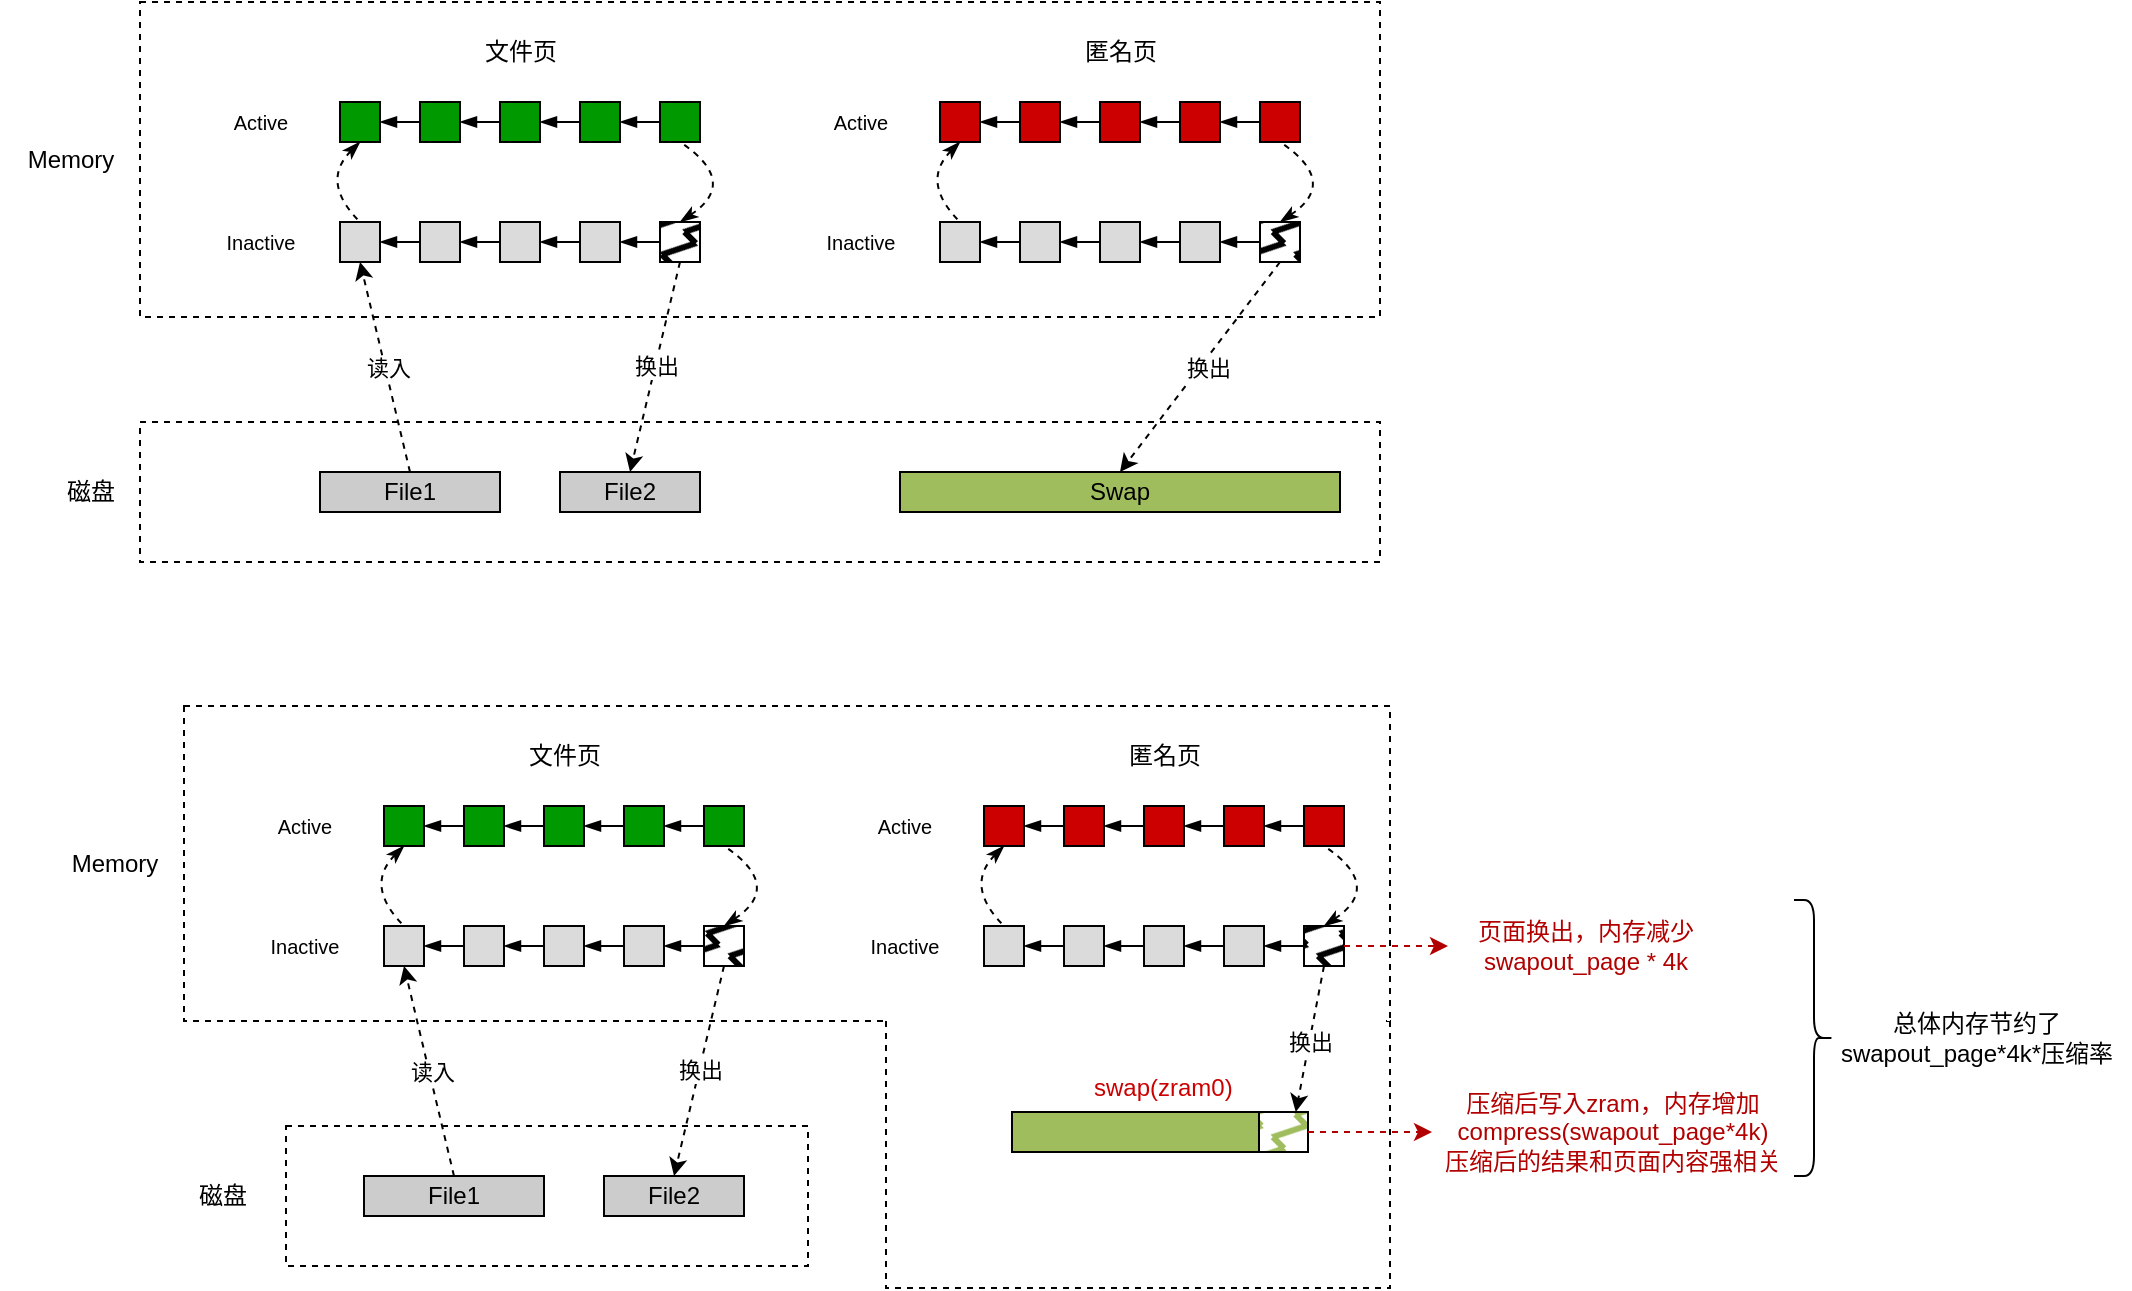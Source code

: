 <mxfile version="21.5.2" type="github">
  <diagram name="第 1 页" id="knf4weSGLRtSJvmpXS4m">
    <mxGraphModel dx="1461" dy="838" grid="0" gridSize="10" guides="1" tooltips="1" connect="1" arrows="1" fold="1" page="0" pageScale="1" pageWidth="827" pageHeight="1169" background="none" math="0" shadow="0">
      <root>
        <mxCell id="0" />
        <mxCell id="1" parent="0" />
        <mxCell id="BbgsiEQd0rfRnViW2cmx-143" value="" style="shape=trapezoid;perimeter=trapezoidPerimeter;whiteSpace=wrap;html=1;fixedSize=1;rotation=-180;size=-150;dashed=1;" vertex="1" parent="1">
          <mxGeometry x="483" y="789.5" width="252" height="133.5" as="geometry" />
        </mxCell>
        <mxCell id="BbgsiEQd0rfRnViW2cmx-60" value="" style="rounded=0;whiteSpace=wrap;html=1;dashed=1;" vertex="1" parent="1">
          <mxGeometry x="110" y="280" width="620" height="157.5" as="geometry" />
        </mxCell>
        <mxCell id="BbgsiEQd0rfRnViW2cmx-1" value="" style="rounded=0;whiteSpace=wrap;html=1;fillColor=#009900;" vertex="1" parent="1">
          <mxGeometry x="250" y="330" width="20" height="20" as="geometry" />
        </mxCell>
        <mxCell id="BbgsiEQd0rfRnViW2cmx-2" value="" style="rounded=0;whiteSpace=wrap;html=1;fillColor=#009900;" vertex="1" parent="1">
          <mxGeometry x="290" y="330" width="20" height="20" as="geometry" />
        </mxCell>
        <mxCell id="BbgsiEQd0rfRnViW2cmx-3" value="" style="rounded=0;whiteSpace=wrap;html=1;fillColor=#009900;" vertex="1" parent="1">
          <mxGeometry x="330" y="330" width="20" height="20" as="geometry" />
        </mxCell>
        <mxCell id="BbgsiEQd0rfRnViW2cmx-5" value="" style="rounded=0;whiteSpace=wrap;html=1;fillColor=#009900;" vertex="1" parent="1">
          <mxGeometry x="210" y="330" width="20" height="20" as="geometry" />
        </mxCell>
        <mxCell id="BbgsiEQd0rfRnViW2cmx-6" value="" style="rounded=0;whiteSpace=wrap;html=1;fillColor=#009900;" vertex="1" parent="1">
          <mxGeometry x="370" y="330" width="20" height="20" as="geometry" />
        </mxCell>
        <mxCell id="BbgsiEQd0rfRnViW2cmx-7" value="" style="endArrow=blockThin;html=1;rounded=0;exitX=0;exitY=0.5;exitDx=0;exitDy=0;entryX=1;entryY=0.5;entryDx=0;entryDy=0;endFill=1;" edge="1" parent="1" source="BbgsiEQd0rfRnViW2cmx-1" target="BbgsiEQd0rfRnViW2cmx-5">
          <mxGeometry width="50" height="50" relative="1" as="geometry">
            <mxPoint x="390" y="400" as="sourcePoint" />
            <mxPoint x="440" y="350" as="targetPoint" />
          </mxGeometry>
        </mxCell>
        <mxCell id="BbgsiEQd0rfRnViW2cmx-8" value="" style="endArrow=blockThin;html=1;rounded=0;exitX=0;exitY=0.5;exitDx=0;exitDy=0;endFill=1;entryX=1;entryY=0.5;entryDx=0;entryDy=0;" edge="1" parent="1" source="BbgsiEQd0rfRnViW2cmx-2" target="BbgsiEQd0rfRnViW2cmx-1">
          <mxGeometry width="50" height="50" relative="1" as="geometry">
            <mxPoint x="260" y="350" as="sourcePoint" />
            <mxPoint x="240" y="350" as="targetPoint" />
          </mxGeometry>
        </mxCell>
        <mxCell id="BbgsiEQd0rfRnViW2cmx-9" value="" style="endArrow=blockThin;html=1;rounded=0;exitX=0;exitY=0.5;exitDx=0;exitDy=0;entryX=1;entryY=0.5;entryDx=0;entryDy=0;endFill=1;" edge="1" parent="1" source="BbgsiEQd0rfRnViW2cmx-3" target="BbgsiEQd0rfRnViW2cmx-2">
          <mxGeometry width="50" height="50" relative="1" as="geometry">
            <mxPoint x="270" y="360" as="sourcePoint" />
            <mxPoint x="250" y="360" as="targetPoint" />
          </mxGeometry>
        </mxCell>
        <mxCell id="BbgsiEQd0rfRnViW2cmx-10" value="" style="endArrow=blockThin;html=1;rounded=0;entryX=1;entryY=0.5;entryDx=0;entryDy=0;endFill=1;" edge="1" parent="1" source="BbgsiEQd0rfRnViW2cmx-6" target="BbgsiEQd0rfRnViW2cmx-3">
          <mxGeometry width="50" height="50" relative="1" as="geometry">
            <mxPoint x="280" y="370" as="sourcePoint" />
            <mxPoint x="260" y="370" as="targetPoint" />
          </mxGeometry>
        </mxCell>
        <mxCell id="BbgsiEQd0rfRnViW2cmx-23" value="" style="rounded=0;whiteSpace=wrap;html=1;fillColor=#DBDBDB;" vertex="1" parent="1">
          <mxGeometry x="250" y="390" width="20" height="20" as="geometry" />
        </mxCell>
        <mxCell id="BbgsiEQd0rfRnViW2cmx-24" value="" style="rounded=0;whiteSpace=wrap;html=1;fillColor=#DBDBDB;" vertex="1" parent="1">
          <mxGeometry x="290" y="390" width="20" height="20" as="geometry" />
        </mxCell>
        <mxCell id="BbgsiEQd0rfRnViW2cmx-25" value="" style="rounded=0;whiteSpace=wrap;html=1;fillColor=#DBDBDB;" vertex="1" parent="1">
          <mxGeometry x="330" y="390" width="20" height="20" as="geometry" />
        </mxCell>
        <mxCell id="BbgsiEQd0rfRnViW2cmx-26" value="" style="rounded=0;whiteSpace=wrap;html=1;fillColor=#DBDBDB;" vertex="1" parent="1">
          <mxGeometry x="210" y="390" width="20" height="20" as="geometry" />
        </mxCell>
        <mxCell id="BbgsiEQd0rfRnViW2cmx-27" value="" style="rounded=0;whiteSpace=wrap;html=1;fillColor=#000000;fillStyle=zigzag-line;" vertex="1" parent="1">
          <mxGeometry x="370" y="390" width="20" height="20" as="geometry" />
        </mxCell>
        <mxCell id="BbgsiEQd0rfRnViW2cmx-28" value="" style="endArrow=blockThin;html=1;rounded=0;exitX=0;exitY=0.5;exitDx=0;exitDy=0;entryX=1;entryY=0.5;entryDx=0;entryDy=0;endFill=1;" edge="1" parent="1" source="BbgsiEQd0rfRnViW2cmx-23" target="BbgsiEQd0rfRnViW2cmx-26">
          <mxGeometry width="50" height="50" relative="1" as="geometry">
            <mxPoint x="390" y="460" as="sourcePoint" />
            <mxPoint x="440" y="410" as="targetPoint" />
          </mxGeometry>
        </mxCell>
        <mxCell id="BbgsiEQd0rfRnViW2cmx-29" value="" style="endArrow=blockThin;html=1;rounded=0;exitX=0;exitY=0.5;exitDx=0;exitDy=0;endFill=1;entryX=1;entryY=0.5;entryDx=0;entryDy=0;" edge="1" parent="1" source="BbgsiEQd0rfRnViW2cmx-24" target="BbgsiEQd0rfRnViW2cmx-23">
          <mxGeometry width="50" height="50" relative="1" as="geometry">
            <mxPoint x="260" y="410" as="sourcePoint" />
            <mxPoint x="240" y="410" as="targetPoint" />
          </mxGeometry>
        </mxCell>
        <mxCell id="BbgsiEQd0rfRnViW2cmx-30" value="" style="endArrow=blockThin;html=1;rounded=0;exitX=0;exitY=0.5;exitDx=0;exitDy=0;entryX=1;entryY=0.5;entryDx=0;entryDy=0;endFill=1;" edge="1" parent="1" source="BbgsiEQd0rfRnViW2cmx-25" target="BbgsiEQd0rfRnViW2cmx-24">
          <mxGeometry width="50" height="50" relative="1" as="geometry">
            <mxPoint x="270" y="420" as="sourcePoint" />
            <mxPoint x="250" y="420" as="targetPoint" />
          </mxGeometry>
        </mxCell>
        <mxCell id="BbgsiEQd0rfRnViW2cmx-31" value="" style="endArrow=blockThin;html=1;rounded=0;exitX=0;exitY=0.5;exitDx=0;exitDy=0;entryX=1;entryY=0.5;entryDx=0;entryDy=0;endFill=1;" edge="1" parent="1" source="BbgsiEQd0rfRnViW2cmx-27" target="BbgsiEQd0rfRnViW2cmx-25">
          <mxGeometry width="50" height="50" relative="1" as="geometry">
            <mxPoint x="280" y="430" as="sourcePoint" />
            <mxPoint x="260" y="430" as="targetPoint" />
          </mxGeometry>
        </mxCell>
        <mxCell id="BbgsiEQd0rfRnViW2cmx-32" value="" style="endArrow=none;html=1;entryX=0.5;entryY=0;entryDx=0;entryDy=0;exitX=0.5;exitY=1;exitDx=0;exitDy=0;curved=1;dashed=1;endFill=0;startArrow=classicThin;startFill=1;" edge="1" parent="1" source="BbgsiEQd0rfRnViW2cmx-5" target="BbgsiEQd0rfRnViW2cmx-26">
          <mxGeometry width="50" height="50" relative="1" as="geometry">
            <mxPoint x="350" y="410" as="sourcePoint" />
            <mxPoint x="400" y="360" as="targetPoint" />
            <Array as="points">
              <mxPoint x="200" y="370" />
            </Array>
          </mxGeometry>
        </mxCell>
        <mxCell id="BbgsiEQd0rfRnViW2cmx-33" value="" style="endArrow=none;html=1;entryX=0.5;entryY=1;entryDx=0;entryDy=0;exitX=0.5;exitY=0;exitDx=0;exitDy=0;curved=1;startArrow=classicThin;startFill=1;endFill=0;dashed=1;" edge="1" parent="1" source="BbgsiEQd0rfRnViW2cmx-27" target="BbgsiEQd0rfRnViW2cmx-6">
          <mxGeometry width="50" height="50" relative="1" as="geometry">
            <mxPoint x="350" y="410" as="sourcePoint" />
            <mxPoint x="400" y="360" as="targetPoint" />
            <Array as="points">
              <mxPoint x="410" y="370" />
            </Array>
          </mxGeometry>
        </mxCell>
        <mxCell id="BbgsiEQd0rfRnViW2cmx-34" value="Active" style="text;html=1;align=center;verticalAlign=middle;resizable=0;points=[];autosize=1;strokeColor=none;fillColor=none;fontSize=10;" vertex="1" parent="1">
          <mxGeometry x="140" y="325" width="60" height="30" as="geometry" />
        </mxCell>
        <mxCell id="BbgsiEQd0rfRnViW2cmx-35" value="Inactive" style="text;html=1;align=center;verticalAlign=middle;resizable=0;points=[];autosize=1;strokeColor=none;fillColor=none;fontSize=10;" vertex="1" parent="1">
          <mxGeometry x="140" y="385" width="60" height="30" as="geometry" />
        </mxCell>
        <mxCell id="BbgsiEQd0rfRnViW2cmx-36" value="" style="rounded=0;whiteSpace=wrap;html=1;fillColor=#CC0000;" vertex="1" parent="1">
          <mxGeometry x="550" y="330" width="20" height="20" as="geometry" />
        </mxCell>
        <mxCell id="BbgsiEQd0rfRnViW2cmx-37" value="" style="rounded=0;whiteSpace=wrap;html=1;fillColor=#CC0000;" vertex="1" parent="1">
          <mxGeometry x="590" y="330" width="20" height="20" as="geometry" />
        </mxCell>
        <mxCell id="BbgsiEQd0rfRnViW2cmx-38" value="" style="rounded=0;whiteSpace=wrap;html=1;fillColor=#CC0000;" vertex="1" parent="1">
          <mxGeometry x="630" y="330" width="20" height="20" as="geometry" />
        </mxCell>
        <mxCell id="BbgsiEQd0rfRnViW2cmx-39" value="" style="rounded=0;whiteSpace=wrap;html=1;fillColor=#CC0000;" vertex="1" parent="1">
          <mxGeometry x="510" y="330" width="20" height="20" as="geometry" />
        </mxCell>
        <mxCell id="BbgsiEQd0rfRnViW2cmx-40" value="" style="rounded=0;whiteSpace=wrap;html=1;fillColor=#CC0000;" vertex="1" parent="1">
          <mxGeometry x="670" y="330" width="20" height="20" as="geometry" />
        </mxCell>
        <mxCell id="BbgsiEQd0rfRnViW2cmx-41" value="" style="endArrow=blockThin;html=1;rounded=0;exitX=0;exitY=0.5;exitDx=0;exitDy=0;entryX=1;entryY=0.5;entryDx=0;entryDy=0;endFill=1;" edge="1" parent="1" source="BbgsiEQd0rfRnViW2cmx-36" target="BbgsiEQd0rfRnViW2cmx-39">
          <mxGeometry width="50" height="50" relative="1" as="geometry">
            <mxPoint x="690" y="400" as="sourcePoint" />
            <mxPoint x="740" y="350" as="targetPoint" />
          </mxGeometry>
        </mxCell>
        <mxCell id="BbgsiEQd0rfRnViW2cmx-42" value="" style="endArrow=blockThin;html=1;rounded=0;exitX=0;exitY=0.5;exitDx=0;exitDy=0;endFill=1;entryX=1;entryY=0.5;entryDx=0;entryDy=0;" edge="1" parent="1" source="BbgsiEQd0rfRnViW2cmx-37" target="BbgsiEQd0rfRnViW2cmx-36">
          <mxGeometry width="50" height="50" relative="1" as="geometry">
            <mxPoint x="560" y="350" as="sourcePoint" />
            <mxPoint x="540" y="350" as="targetPoint" />
          </mxGeometry>
        </mxCell>
        <mxCell id="BbgsiEQd0rfRnViW2cmx-43" value="" style="endArrow=blockThin;html=1;rounded=0;exitX=0;exitY=0.5;exitDx=0;exitDy=0;entryX=1;entryY=0.5;entryDx=0;entryDy=0;endFill=1;" edge="1" parent="1" source="BbgsiEQd0rfRnViW2cmx-38" target="BbgsiEQd0rfRnViW2cmx-37">
          <mxGeometry width="50" height="50" relative="1" as="geometry">
            <mxPoint x="570" y="360" as="sourcePoint" />
            <mxPoint x="550" y="360" as="targetPoint" />
          </mxGeometry>
        </mxCell>
        <mxCell id="BbgsiEQd0rfRnViW2cmx-44" value="" style="endArrow=blockThin;html=1;rounded=0;entryX=1;entryY=0.5;entryDx=0;entryDy=0;endFill=1;" edge="1" parent="1" source="BbgsiEQd0rfRnViW2cmx-40" target="BbgsiEQd0rfRnViW2cmx-38">
          <mxGeometry width="50" height="50" relative="1" as="geometry">
            <mxPoint x="580" y="370" as="sourcePoint" />
            <mxPoint x="560" y="370" as="targetPoint" />
          </mxGeometry>
        </mxCell>
        <mxCell id="BbgsiEQd0rfRnViW2cmx-45" value="" style="rounded=0;whiteSpace=wrap;html=1;fillColor=#DBDBDB;" vertex="1" parent="1">
          <mxGeometry x="550" y="390" width="20" height="20" as="geometry" />
        </mxCell>
        <mxCell id="BbgsiEQd0rfRnViW2cmx-46" value="" style="rounded=0;whiteSpace=wrap;html=1;fillColor=#DBDBDB;" vertex="1" parent="1">
          <mxGeometry x="590" y="390" width="20" height="20" as="geometry" />
        </mxCell>
        <mxCell id="BbgsiEQd0rfRnViW2cmx-47" value="" style="rounded=0;whiteSpace=wrap;html=1;fillColor=#DBDBDB;" vertex="1" parent="1">
          <mxGeometry x="630" y="390" width="20" height="20" as="geometry" />
        </mxCell>
        <mxCell id="BbgsiEQd0rfRnViW2cmx-48" value="" style="rounded=0;whiteSpace=wrap;html=1;fillColor=#DBDBDB;" vertex="1" parent="1">
          <mxGeometry x="510" y="390" width="20" height="20" as="geometry" />
        </mxCell>
        <mxCell id="BbgsiEQd0rfRnViW2cmx-49" value="" style="rounded=0;whiteSpace=wrap;html=1;fillColor=#000000;fillStyle=zigzag-line;" vertex="1" parent="1">
          <mxGeometry x="670" y="390" width="20" height="20" as="geometry" />
        </mxCell>
        <mxCell id="BbgsiEQd0rfRnViW2cmx-50" value="" style="endArrow=blockThin;html=1;rounded=0;exitX=0;exitY=0.5;exitDx=0;exitDy=0;entryX=1;entryY=0.5;entryDx=0;entryDy=0;endFill=1;" edge="1" parent="1" source="BbgsiEQd0rfRnViW2cmx-45" target="BbgsiEQd0rfRnViW2cmx-48">
          <mxGeometry width="50" height="50" relative="1" as="geometry">
            <mxPoint x="690" y="460" as="sourcePoint" />
            <mxPoint x="740" y="410" as="targetPoint" />
          </mxGeometry>
        </mxCell>
        <mxCell id="BbgsiEQd0rfRnViW2cmx-51" value="" style="endArrow=blockThin;html=1;rounded=0;exitX=0;exitY=0.5;exitDx=0;exitDy=0;endFill=1;entryX=1;entryY=0.5;entryDx=0;entryDy=0;" edge="1" parent="1" source="BbgsiEQd0rfRnViW2cmx-46" target="BbgsiEQd0rfRnViW2cmx-45">
          <mxGeometry width="50" height="50" relative="1" as="geometry">
            <mxPoint x="560" y="410" as="sourcePoint" />
            <mxPoint x="540" y="410" as="targetPoint" />
          </mxGeometry>
        </mxCell>
        <mxCell id="BbgsiEQd0rfRnViW2cmx-52" value="" style="endArrow=blockThin;html=1;rounded=0;exitX=0;exitY=0.5;exitDx=0;exitDy=0;entryX=1;entryY=0.5;entryDx=0;entryDy=0;endFill=1;" edge="1" parent="1" source="BbgsiEQd0rfRnViW2cmx-47" target="BbgsiEQd0rfRnViW2cmx-46">
          <mxGeometry width="50" height="50" relative="1" as="geometry">
            <mxPoint x="570" y="420" as="sourcePoint" />
            <mxPoint x="550" y="420" as="targetPoint" />
          </mxGeometry>
        </mxCell>
        <mxCell id="BbgsiEQd0rfRnViW2cmx-53" value="" style="endArrow=blockThin;html=1;rounded=0;exitX=0;exitY=0.5;exitDx=0;exitDy=0;entryX=1;entryY=0.5;entryDx=0;entryDy=0;endFill=1;" edge="1" parent="1" source="BbgsiEQd0rfRnViW2cmx-49" target="BbgsiEQd0rfRnViW2cmx-47">
          <mxGeometry width="50" height="50" relative="1" as="geometry">
            <mxPoint x="580" y="430" as="sourcePoint" />
            <mxPoint x="560" y="430" as="targetPoint" />
          </mxGeometry>
        </mxCell>
        <mxCell id="BbgsiEQd0rfRnViW2cmx-54" value="" style="endArrow=none;html=1;entryX=0.5;entryY=0;entryDx=0;entryDy=0;exitX=0.5;exitY=1;exitDx=0;exitDy=0;curved=1;dashed=1;endFill=0;startArrow=classicThin;startFill=1;" edge="1" parent="1" source="BbgsiEQd0rfRnViW2cmx-39" target="BbgsiEQd0rfRnViW2cmx-48">
          <mxGeometry width="50" height="50" relative="1" as="geometry">
            <mxPoint x="650" y="410" as="sourcePoint" />
            <mxPoint x="700" y="360" as="targetPoint" />
            <Array as="points">
              <mxPoint x="500" y="370" />
            </Array>
          </mxGeometry>
        </mxCell>
        <mxCell id="BbgsiEQd0rfRnViW2cmx-55" value="" style="endArrow=none;html=1;entryX=0.5;entryY=1;entryDx=0;entryDy=0;exitX=0.5;exitY=0;exitDx=0;exitDy=0;curved=1;startArrow=classicThin;startFill=1;endFill=0;dashed=1;" edge="1" parent="1" source="BbgsiEQd0rfRnViW2cmx-49" target="BbgsiEQd0rfRnViW2cmx-40">
          <mxGeometry width="50" height="50" relative="1" as="geometry">
            <mxPoint x="650" y="410" as="sourcePoint" />
            <mxPoint x="700" y="360" as="targetPoint" />
            <Array as="points">
              <mxPoint x="710" y="370" />
            </Array>
          </mxGeometry>
        </mxCell>
        <mxCell id="BbgsiEQd0rfRnViW2cmx-56" value="Active" style="text;html=1;align=center;verticalAlign=middle;resizable=0;points=[];autosize=1;strokeColor=none;fillColor=none;fontSize=10;" vertex="1" parent="1">
          <mxGeometry x="440" y="325" width="60" height="30" as="geometry" />
        </mxCell>
        <mxCell id="BbgsiEQd0rfRnViW2cmx-57" value="Inactive" style="text;html=1;align=center;verticalAlign=middle;resizable=0;points=[];autosize=1;strokeColor=none;fillColor=none;fontSize=10;" vertex="1" parent="1">
          <mxGeometry x="440" y="385" width="60" height="30" as="geometry" />
        </mxCell>
        <mxCell id="BbgsiEQd0rfRnViW2cmx-58" value="文件页" style="text;html=1;align=center;verticalAlign=middle;resizable=0;points=[];autosize=1;strokeColor=none;fillColor=none;" vertex="1" parent="1">
          <mxGeometry x="270" y="290" width="60" height="30" as="geometry" />
        </mxCell>
        <mxCell id="BbgsiEQd0rfRnViW2cmx-59" value="匿名页" style="text;html=1;align=center;verticalAlign=middle;resizable=0;points=[];autosize=1;strokeColor=none;fillColor=none;" vertex="1" parent="1">
          <mxGeometry x="570" y="290" width="60" height="30" as="geometry" />
        </mxCell>
        <mxCell id="BbgsiEQd0rfRnViW2cmx-61" value="Memory" style="text;html=1;align=center;verticalAlign=middle;resizable=0;points=[];autosize=1;strokeColor=none;fillColor=none;" vertex="1" parent="1">
          <mxGeometry x="40" y="343.75" width="70" height="30" as="geometry" />
        </mxCell>
        <mxCell id="BbgsiEQd0rfRnViW2cmx-66" value="" style="rounded=0;whiteSpace=wrap;html=1;dashed=1;" vertex="1" parent="1">
          <mxGeometry x="110" y="490" width="620" height="70" as="geometry" />
        </mxCell>
        <mxCell id="BbgsiEQd0rfRnViW2cmx-67" value="磁盘" style="text;html=1;align=center;verticalAlign=middle;resizable=0;points=[];autosize=1;strokeColor=none;fillColor=none;" vertex="1" parent="1">
          <mxGeometry x="60" y="510" width="50" height="30" as="geometry" />
        </mxCell>
        <mxCell id="BbgsiEQd0rfRnViW2cmx-68" value="File1" style="rounded=0;whiteSpace=wrap;html=1;fillColor=#CCCCCC;" vertex="1" parent="1">
          <mxGeometry x="200" y="515" width="90" height="20" as="geometry" />
        </mxCell>
        <mxCell id="BbgsiEQd0rfRnViW2cmx-69" value="File2" style="rounded=0;whiteSpace=wrap;html=1;fillColor=#CCCCCC;" vertex="1" parent="1">
          <mxGeometry x="320" y="515" width="70" height="20" as="geometry" />
        </mxCell>
        <mxCell id="BbgsiEQd0rfRnViW2cmx-75" value="" style="endArrow=classic;html=1;rounded=0;entryX=0.5;entryY=1;entryDx=0;entryDy=0;exitX=0.5;exitY=0;exitDx=0;exitDy=0;dashed=1;" edge="1" parent="1" source="BbgsiEQd0rfRnViW2cmx-68" target="BbgsiEQd0rfRnViW2cmx-26">
          <mxGeometry width="50" height="50" relative="1" as="geometry">
            <mxPoint x="350" y="400" as="sourcePoint" />
            <mxPoint x="400" y="350" as="targetPoint" />
          </mxGeometry>
        </mxCell>
        <mxCell id="BbgsiEQd0rfRnViW2cmx-76" value="读入" style="edgeLabel;html=1;align=center;verticalAlign=middle;resizable=0;points=[];" vertex="1" connectable="0" parent="BbgsiEQd0rfRnViW2cmx-75">
          <mxGeometry x="-0.015" y="-1" relative="1" as="geometry">
            <mxPoint as="offset" />
          </mxGeometry>
        </mxCell>
        <mxCell id="BbgsiEQd0rfRnViW2cmx-77" style="rounded=0;orthogonalLoop=1;jettySize=auto;html=1;exitX=0.5;exitY=1;exitDx=0;exitDy=0;entryX=0.5;entryY=0;entryDx=0;entryDy=0;dashed=1;" edge="1" parent="1" source="BbgsiEQd0rfRnViW2cmx-27" target="BbgsiEQd0rfRnViW2cmx-69">
          <mxGeometry relative="1" as="geometry" />
        </mxCell>
        <mxCell id="BbgsiEQd0rfRnViW2cmx-79" value="换出" style="edgeLabel;html=1;align=center;verticalAlign=middle;resizable=0;points=[];" vertex="1" connectable="0" parent="BbgsiEQd0rfRnViW2cmx-77">
          <mxGeometry x="-0.128" y="1" relative="1" as="geometry">
            <mxPoint x="-2" y="6" as="offset" />
          </mxGeometry>
        </mxCell>
        <mxCell id="BbgsiEQd0rfRnViW2cmx-80" value="Swap" style="rounded=0;whiteSpace=wrap;html=1;fillColor=#A0BD5E;" vertex="1" parent="1">
          <mxGeometry x="490" y="515" width="220" height="20" as="geometry" />
        </mxCell>
        <mxCell id="BbgsiEQd0rfRnViW2cmx-81" style="rounded=0;orthogonalLoop=1;jettySize=auto;html=1;exitX=0.5;exitY=1;exitDx=0;exitDy=0;entryX=0.5;entryY=0;entryDx=0;entryDy=0;dashed=1;" edge="1" parent="1" source="BbgsiEQd0rfRnViW2cmx-49" target="BbgsiEQd0rfRnViW2cmx-80">
          <mxGeometry relative="1" as="geometry">
            <mxPoint x="390" y="420" as="sourcePoint" />
            <mxPoint x="365" y="525" as="targetPoint" />
          </mxGeometry>
        </mxCell>
        <mxCell id="BbgsiEQd0rfRnViW2cmx-82" value="换出" style="edgeLabel;html=1;align=center;verticalAlign=middle;resizable=0;points=[];" vertex="1" connectable="0" parent="BbgsiEQd0rfRnViW2cmx-81">
          <mxGeometry x="-0.128" y="1" relative="1" as="geometry">
            <mxPoint x="-2" y="6" as="offset" />
          </mxGeometry>
        </mxCell>
        <mxCell id="BbgsiEQd0rfRnViW2cmx-84" value="" style="rounded=0;whiteSpace=wrap;html=1;dashed=1;" vertex="1" parent="1">
          <mxGeometry x="132" y="632" width="603" height="157.5" as="geometry" />
        </mxCell>
        <mxCell id="BbgsiEQd0rfRnViW2cmx-85" value="" style="rounded=0;whiteSpace=wrap;html=1;fillColor=#009900;" vertex="1" parent="1">
          <mxGeometry x="272" y="682" width="20" height="20" as="geometry" />
        </mxCell>
        <mxCell id="BbgsiEQd0rfRnViW2cmx-86" value="" style="rounded=0;whiteSpace=wrap;html=1;fillColor=#009900;" vertex="1" parent="1">
          <mxGeometry x="312" y="682" width="20" height="20" as="geometry" />
        </mxCell>
        <mxCell id="BbgsiEQd0rfRnViW2cmx-87" value="" style="rounded=0;whiteSpace=wrap;html=1;fillColor=#009900;" vertex="1" parent="1">
          <mxGeometry x="352" y="682" width="20" height="20" as="geometry" />
        </mxCell>
        <mxCell id="BbgsiEQd0rfRnViW2cmx-88" value="" style="rounded=0;whiteSpace=wrap;html=1;fillColor=#009900;" vertex="1" parent="1">
          <mxGeometry x="232" y="682" width="20" height="20" as="geometry" />
        </mxCell>
        <mxCell id="BbgsiEQd0rfRnViW2cmx-89" value="" style="rounded=0;whiteSpace=wrap;html=1;fillColor=#009900;" vertex="1" parent="1">
          <mxGeometry x="392" y="682" width="20" height="20" as="geometry" />
        </mxCell>
        <mxCell id="BbgsiEQd0rfRnViW2cmx-90" value="" style="endArrow=blockThin;html=1;rounded=0;exitX=0;exitY=0.5;exitDx=0;exitDy=0;entryX=1;entryY=0.5;entryDx=0;entryDy=0;endFill=1;" edge="1" parent="1" source="BbgsiEQd0rfRnViW2cmx-85" target="BbgsiEQd0rfRnViW2cmx-88">
          <mxGeometry width="50" height="50" relative="1" as="geometry">
            <mxPoint x="412" y="752" as="sourcePoint" />
            <mxPoint x="462" y="702" as="targetPoint" />
          </mxGeometry>
        </mxCell>
        <mxCell id="BbgsiEQd0rfRnViW2cmx-91" value="" style="endArrow=blockThin;html=1;rounded=0;exitX=0;exitY=0.5;exitDx=0;exitDy=0;endFill=1;entryX=1;entryY=0.5;entryDx=0;entryDy=0;" edge="1" parent="1" source="BbgsiEQd0rfRnViW2cmx-86" target="BbgsiEQd0rfRnViW2cmx-85">
          <mxGeometry width="50" height="50" relative="1" as="geometry">
            <mxPoint x="282" y="702" as="sourcePoint" />
            <mxPoint x="262" y="702" as="targetPoint" />
          </mxGeometry>
        </mxCell>
        <mxCell id="BbgsiEQd0rfRnViW2cmx-92" value="" style="endArrow=blockThin;html=1;rounded=0;exitX=0;exitY=0.5;exitDx=0;exitDy=0;entryX=1;entryY=0.5;entryDx=0;entryDy=0;endFill=1;" edge="1" parent="1" source="BbgsiEQd0rfRnViW2cmx-87" target="BbgsiEQd0rfRnViW2cmx-86">
          <mxGeometry width="50" height="50" relative="1" as="geometry">
            <mxPoint x="292" y="712" as="sourcePoint" />
            <mxPoint x="272" y="712" as="targetPoint" />
          </mxGeometry>
        </mxCell>
        <mxCell id="BbgsiEQd0rfRnViW2cmx-93" value="" style="endArrow=blockThin;html=1;rounded=0;entryX=1;entryY=0.5;entryDx=0;entryDy=0;endFill=1;" edge="1" parent="1" source="BbgsiEQd0rfRnViW2cmx-89" target="BbgsiEQd0rfRnViW2cmx-87">
          <mxGeometry width="50" height="50" relative="1" as="geometry">
            <mxPoint x="302" y="722" as="sourcePoint" />
            <mxPoint x="282" y="722" as="targetPoint" />
          </mxGeometry>
        </mxCell>
        <mxCell id="BbgsiEQd0rfRnViW2cmx-94" value="" style="rounded=0;whiteSpace=wrap;html=1;fillColor=#DBDBDB;" vertex="1" parent="1">
          <mxGeometry x="272" y="742" width="20" height="20" as="geometry" />
        </mxCell>
        <mxCell id="BbgsiEQd0rfRnViW2cmx-95" value="" style="rounded=0;whiteSpace=wrap;html=1;fillColor=#DBDBDB;" vertex="1" parent="1">
          <mxGeometry x="312" y="742" width="20" height="20" as="geometry" />
        </mxCell>
        <mxCell id="BbgsiEQd0rfRnViW2cmx-96" value="" style="rounded=0;whiteSpace=wrap;html=1;fillColor=#DBDBDB;" vertex="1" parent="1">
          <mxGeometry x="352" y="742" width="20" height="20" as="geometry" />
        </mxCell>
        <mxCell id="BbgsiEQd0rfRnViW2cmx-97" value="" style="rounded=0;whiteSpace=wrap;html=1;fillColor=#DBDBDB;" vertex="1" parent="1">
          <mxGeometry x="232" y="742" width="20" height="20" as="geometry" />
        </mxCell>
        <mxCell id="BbgsiEQd0rfRnViW2cmx-98" value="" style="rounded=0;whiteSpace=wrap;html=1;fillColor=#000000;fillStyle=zigzag-line;" vertex="1" parent="1">
          <mxGeometry x="392" y="742" width="20" height="20" as="geometry" />
        </mxCell>
        <mxCell id="BbgsiEQd0rfRnViW2cmx-99" value="" style="endArrow=blockThin;html=1;rounded=0;exitX=0;exitY=0.5;exitDx=0;exitDy=0;entryX=1;entryY=0.5;entryDx=0;entryDy=0;endFill=1;" edge="1" parent="1" source="BbgsiEQd0rfRnViW2cmx-94" target="BbgsiEQd0rfRnViW2cmx-97">
          <mxGeometry width="50" height="50" relative="1" as="geometry">
            <mxPoint x="412" y="812" as="sourcePoint" />
            <mxPoint x="462" y="762" as="targetPoint" />
          </mxGeometry>
        </mxCell>
        <mxCell id="BbgsiEQd0rfRnViW2cmx-100" value="" style="endArrow=blockThin;html=1;rounded=0;exitX=0;exitY=0.5;exitDx=0;exitDy=0;endFill=1;entryX=1;entryY=0.5;entryDx=0;entryDy=0;" edge="1" parent="1" source="BbgsiEQd0rfRnViW2cmx-95" target="BbgsiEQd0rfRnViW2cmx-94">
          <mxGeometry width="50" height="50" relative="1" as="geometry">
            <mxPoint x="282" y="762" as="sourcePoint" />
            <mxPoint x="262" y="762" as="targetPoint" />
          </mxGeometry>
        </mxCell>
        <mxCell id="BbgsiEQd0rfRnViW2cmx-101" value="" style="endArrow=blockThin;html=1;rounded=0;exitX=0;exitY=0.5;exitDx=0;exitDy=0;entryX=1;entryY=0.5;entryDx=0;entryDy=0;endFill=1;" edge="1" parent="1" source="BbgsiEQd0rfRnViW2cmx-96" target="BbgsiEQd0rfRnViW2cmx-95">
          <mxGeometry width="50" height="50" relative="1" as="geometry">
            <mxPoint x="292" y="772" as="sourcePoint" />
            <mxPoint x="272" y="772" as="targetPoint" />
          </mxGeometry>
        </mxCell>
        <mxCell id="BbgsiEQd0rfRnViW2cmx-102" value="" style="endArrow=blockThin;html=1;rounded=0;exitX=0;exitY=0.5;exitDx=0;exitDy=0;entryX=1;entryY=0.5;entryDx=0;entryDy=0;endFill=1;" edge="1" parent="1" source="BbgsiEQd0rfRnViW2cmx-98" target="BbgsiEQd0rfRnViW2cmx-96">
          <mxGeometry width="50" height="50" relative="1" as="geometry">
            <mxPoint x="302" y="782" as="sourcePoint" />
            <mxPoint x="282" y="782" as="targetPoint" />
          </mxGeometry>
        </mxCell>
        <mxCell id="BbgsiEQd0rfRnViW2cmx-103" value="" style="endArrow=none;html=1;entryX=0.5;entryY=0;entryDx=0;entryDy=0;exitX=0.5;exitY=1;exitDx=0;exitDy=0;curved=1;dashed=1;endFill=0;startArrow=classicThin;startFill=1;" edge="1" parent="1" source="BbgsiEQd0rfRnViW2cmx-88" target="BbgsiEQd0rfRnViW2cmx-97">
          <mxGeometry width="50" height="50" relative="1" as="geometry">
            <mxPoint x="372" y="762" as="sourcePoint" />
            <mxPoint x="422" y="712" as="targetPoint" />
            <Array as="points">
              <mxPoint x="222" y="722" />
            </Array>
          </mxGeometry>
        </mxCell>
        <mxCell id="BbgsiEQd0rfRnViW2cmx-104" value="" style="endArrow=none;html=1;entryX=0.5;entryY=1;entryDx=0;entryDy=0;exitX=0.5;exitY=0;exitDx=0;exitDy=0;curved=1;startArrow=classicThin;startFill=1;endFill=0;dashed=1;" edge="1" parent="1" source="BbgsiEQd0rfRnViW2cmx-98" target="BbgsiEQd0rfRnViW2cmx-89">
          <mxGeometry width="50" height="50" relative="1" as="geometry">
            <mxPoint x="372" y="762" as="sourcePoint" />
            <mxPoint x="422" y="712" as="targetPoint" />
            <Array as="points">
              <mxPoint x="432" y="722" />
            </Array>
          </mxGeometry>
        </mxCell>
        <mxCell id="BbgsiEQd0rfRnViW2cmx-105" value="Active" style="text;html=1;align=center;verticalAlign=middle;resizable=0;points=[];autosize=1;strokeColor=none;fillColor=none;fontSize=10;" vertex="1" parent="1">
          <mxGeometry x="162" y="677" width="60" height="30" as="geometry" />
        </mxCell>
        <mxCell id="BbgsiEQd0rfRnViW2cmx-106" value="Inactive" style="text;html=1;align=center;verticalAlign=middle;resizable=0;points=[];autosize=1;strokeColor=none;fillColor=none;fontSize=10;" vertex="1" parent="1">
          <mxGeometry x="162" y="737" width="60" height="30" as="geometry" />
        </mxCell>
        <mxCell id="BbgsiEQd0rfRnViW2cmx-107" value="" style="rounded=0;whiteSpace=wrap;html=1;fillColor=#CC0000;" vertex="1" parent="1">
          <mxGeometry x="572" y="682" width="20" height="20" as="geometry" />
        </mxCell>
        <mxCell id="BbgsiEQd0rfRnViW2cmx-108" value="" style="rounded=0;whiteSpace=wrap;html=1;fillColor=#CC0000;" vertex="1" parent="1">
          <mxGeometry x="612" y="682" width="20" height="20" as="geometry" />
        </mxCell>
        <mxCell id="BbgsiEQd0rfRnViW2cmx-109" value="" style="rounded=0;whiteSpace=wrap;html=1;fillColor=#CC0000;" vertex="1" parent="1">
          <mxGeometry x="652" y="682" width="20" height="20" as="geometry" />
        </mxCell>
        <mxCell id="BbgsiEQd0rfRnViW2cmx-110" value="" style="rounded=0;whiteSpace=wrap;html=1;fillColor=#CC0000;" vertex="1" parent="1">
          <mxGeometry x="532" y="682" width="20" height="20" as="geometry" />
        </mxCell>
        <mxCell id="BbgsiEQd0rfRnViW2cmx-111" value="" style="rounded=0;whiteSpace=wrap;html=1;fillColor=#CC0000;" vertex="1" parent="1">
          <mxGeometry x="692" y="682" width="20" height="20" as="geometry" />
        </mxCell>
        <mxCell id="BbgsiEQd0rfRnViW2cmx-112" value="" style="endArrow=blockThin;html=1;rounded=0;exitX=0;exitY=0.5;exitDx=0;exitDy=0;entryX=1;entryY=0.5;entryDx=0;entryDy=0;endFill=1;" edge="1" parent="1" source="BbgsiEQd0rfRnViW2cmx-107" target="BbgsiEQd0rfRnViW2cmx-110">
          <mxGeometry width="50" height="50" relative="1" as="geometry">
            <mxPoint x="712" y="752" as="sourcePoint" />
            <mxPoint x="762" y="702" as="targetPoint" />
          </mxGeometry>
        </mxCell>
        <mxCell id="BbgsiEQd0rfRnViW2cmx-113" value="" style="endArrow=blockThin;html=1;rounded=0;exitX=0;exitY=0.5;exitDx=0;exitDy=0;endFill=1;entryX=1;entryY=0.5;entryDx=0;entryDy=0;" edge="1" parent="1" source="BbgsiEQd0rfRnViW2cmx-108" target="BbgsiEQd0rfRnViW2cmx-107">
          <mxGeometry width="50" height="50" relative="1" as="geometry">
            <mxPoint x="582" y="702" as="sourcePoint" />
            <mxPoint x="562" y="702" as="targetPoint" />
          </mxGeometry>
        </mxCell>
        <mxCell id="BbgsiEQd0rfRnViW2cmx-114" value="" style="endArrow=blockThin;html=1;rounded=0;exitX=0;exitY=0.5;exitDx=0;exitDy=0;entryX=1;entryY=0.5;entryDx=0;entryDy=0;endFill=1;" edge="1" parent="1" source="BbgsiEQd0rfRnViW2cmx-109" target="BbgsiEQd0rfRnViW2cmx-108">
          <mxGeometry width="50" height="50" relative="1" as="geometry">
            <mxPoint x="592" y="712" as="sourcePoint" />
            <mxPoint x="572" y="712" as="targetPoint" />
          </mxGeometry>
        </mxCell>
        <mxCell id="BbgsiEQd0rfRnViW2cmx-115" value="" style="endArrow=blockThin;html=1;rounded=0;entryX=1;entryY=0.5;entryDx=0;entryDy=0;endFill=1;" edge="1" parent="1" source="BbgsiEQd0rfRnViW2cmx-111" target="BbgsiEQd0rfRnViW2cmx-109">
          <mxGeometry width="50" height="50" relative="1" as="geometry">
            <mxPoint x="602" y="722" as="sourcePoint" />
            <mxPoint x="582" y="722" as="targetPoint" />
          </mxGeometry>
        </mxCell>
        <mxCell id="BbgsiEQd0rfRnViW2cmx-116" value="" style="rounded=0;whiteSpace=wrap;html=1;fillColor=#DBDBDB;" vertex="1" parent="1">
          <mxGeometry x="572" y="742" width="20" height="20" as="geometry" />
        </mxCell>
        <mxCell id="BbgsiEQd0rfRnViW2cmx-117" value="" style="rounded=0;whiteSpace=wrap;html=1;fillColor=#DBDBDB;" vertex="1" parent="1">
          <mxGeometry x="612" y="742" width="20" height="20" as="geometry" />
        </mxCell>
        <mxCell id="BbgsiEQd0rfRnViW2cmx-118" value="" style="rounded=0;whiteSpace=wrap;html=1;fillColor=#DBDBDB;fillStyle=solid;" vertex="1" parent="1">
          <mxGeometry x="652" y="742" width="20" height="20" as="geometry" />
        </mxCell>
        <mxCell id="BbgsiEQd0rfRnViW2cmx-119" value="" style="rounded=0;whiteSpace=wrap;html=1;fillColor=#DBDBDB;" vertex="1" parent="1">
          <mxGeometry x="532" y="742" width="20" height="20" as="geometry" />
        </mxCell>
        <mxCell id="BbgsiEQd0rfRnViW2cmx-120" value="" style="rounded=0;whiteSpace=wrap;html=1;fillColor=#000000;fillStyle=zigzag-line;" vertex="1" parent="1">
          <mxGeometry x="692" y="742" width="20" height="20" as="geometry" />
        </mxCell>
        <mxCell id="BbgsiEQd0rfRnViW2cmx-121" value="" style="endArrow=blockThin;html=1;rounded=0;exitX=0;exitY=0.5;exitDx=0;exitDy=0;entryX=1;entryY=0.5;entryDx=0;entryDy=0;endFill=1;" edge="1" parent="1" source="BbgsiEQd0rfRnViW2cmx-116" target="BbgsiEQd0rfRnViW2cmx-119">
          <mxGeometry width="50" height="50" relative="1" as="geometry">
            <mxPoint x="712" y="812" as="sourcePoint" />
            <mxPoint x="762" y="762" as="targetPoint" />
          </mxGeometry>
        </mxCell>
        <mxCell id="BbgsiEQd0rfRnViW2cmx-122" value="" style="endArrow=blockThin;html=1;rounded=0;exitX=0;exitY=0.5;exitDx=0;exitDy=0;endFill=1;entryX=1;entryY=0.5;entryDx=0;entryDy=0;" edge="1" parent="1" source="BbgsiEQd0rfRnViW2cmx-117" target="BbgsiEQd0rfRnViW2cmx-116">
          <mxGeometry width="50" height="50" relative="1" as="geometry">
            <mxPoint x="582" y="762" as="sourcePoint" />
            <mxPoint x="562" y="762" as="targetPoint" />
          </mxGeometry>
        </mxCell>
        <mxCell id="BbgsiEQd0rfRnViW2cmx-123" value="" style="endArrow=blockThin;html=1;rounded=0;exitX=0;exitY=0.5;exitDx=0;exitDy=0;entryX=1;entryY=0.5;entryDx=0;entryDy=0;endFill=1;" edge="1" parent="1" source="BbgsiEQd0rfRnViW2cmx-118" target="BbgsiEQd0rfRnViW2cmx-117">
          <mxGeometry width="50" height="50" relative="1" as="geometry">
            <mxPoint x="592" y="772" as="sourcePoint" />
            <mxPoint x="572" y="772" as="targetPoint" />
          </mxGeometry>
        </mxCell>
        <mxCell id="BbgsiEQd0rfRnViW2cmx-124" value="" style="endArrow=blockThin;html=1;rounded=0;exitX=0;exitY=0.5;exitDx=0;exitDy=0;entryX=1;entryY=0.5;entryDx=0;entryDy=0;endFill=1;" edge="1" parent="1" source="BbgsiEQd0rfRnViW2cmx-120" target="BbgsiEQd0rfRnViW2cmx-118">
          <mxGeometry width="50" height="50" relative="1" as="geometry">
            <mxPoint x="602" y="782" as="sourcePoint" />
            <mxPoint x="582" y="782" as="targetPoint" />
          </mxGeometry>
        </mxCell>
        <mxCell id="BbgsiEQd0rfRnViW2cmx-125" value="" style="endArrow=none;html=1;entryX=0.5;entryY=0;entryDx=0;entryDy=0;exitX=0.5;exitY=1;exitDx=0;exitDy=0;curved=1;dashed=1;endFill=0;startArrow=classicThin;startFill=1;" edge="1" parent="1" source="BbgsiEQd0rfRnViW2cmx-110" target="BbgsiEQd0rfRnViW2cmx-119">
          <mxGeometry width="50" height="50" relative="1" as="geometry">
            <mxPoint x="672" y="762" as="sourcePoint" />
            <mxPoint x="722" y="712" as="targetPoint" />
            <Array as="points">
              <mxPoint x="522" y="722" />
            </Array>
          </mxGeometry>
        </mxCell>
        <mxCell id="BbgsiEQd0rfRnViW2cmx-126" value="" style="endArrow=none;html=1;entryX=0.5;entryY=1;entryDx=0;entryDy=0;exitX=0.5;exitY=0;exitDx=0;exitDy=0;curved=1;startArrow=classicThin;startFill=1;endFill=0;dashed=1;" edge="1" parent="1" source="BbgsiEQd0rfRnViW2cmx-120" target="BbgsiEQd0rfRnViW2cmx-111">
          <mxGeometry width="50" height="50" relative="1" as="geometry">
            <mxPoint x="672" y="762" as="sourcePoint" />
            <mxPoint x="722" y="712" as="targetPoint" />
            <Array as="points">
              <mxPoint x="732" y="722" />
            </Array>
          </mxGeometry>
        </mxCell>
        <mxCell id="BbgsiEQd0rfRnViW2cmx-127" value="Active" style="text;html=1;align=center;verticalAlign=middle;resizable=0;points=[];autosize=1;strokeColor=none;fillColor=none;fontSize=10;" vertex="1" parent="1">
          <mxGeometry x="462" y="677" width="60" height="30" as="geometry" />
        </mxCell>
        <mxCell id="BbgsiEQd0rfRnViW2cmx-128" value="Inactive" style="text;html=1;align=center;verticalAlign=middle;resizable=0;points=[];autosize=1;strokeColor=none;fillColor=none;fontSize=10;" vertex="1" parent="1">
          <mxGeometry x="462" y="737" width="60" height="30" as="geometry" />
        </mxCell>
        <mxCell id="BbgsiEQd0rfRnViW2cmx-129" value="文件页" style="text;html=1;align=center;verticalAlign=middle;resizable=0;points=[];autosize=1;strokeColor=none;fillColor=none;" vertex="1" parent="1">
          <mxGeometry x="292" y="642" width="60" height="30" as="geometry" />
        </mxCell>
        <mxCell id="BbgsiEQd0rfRnViW2cmx-130" value="匿名页" style="text;html=1;align=center;verticalAlign=middle;resizable=0;points=[];autosize=1;strokeColor=none;fillColor=none;" vertex="1" parent="1">
          <mxGeometry x="592" y="642" width="60" height="30" as="geometry" />
        </mxCell>
        <mxCell id="BbgsiEQd0rfRnViW2cmx-131" value="Memory" style="text;html=1;align=center;verticalAlign=middle;resizable=0;points=[];autosize=1;strokeColor=none;fillColor=none;" vertex="1" parent="1">
          <mxGeometry x="62" y="695.75" width="70" height="30" as="geometry" />
        </mxCell>
        <mxCell id="BbgsiEQd0rfRnViW2cmx-132" value="" style="rounded=0;whiteSpace=wrap;html=1;dashed=1;" vertex="1" parent="1">
          <mxGeometry x="183" y="842" width="261" height="70" as="geometry" />
        </mxCell>
        <mxCell id="BbgsiEQd0rfRnViW2cmx-133" value="磁盘" style="text;html=1;align=center;verticalAlign=middle;resizable=0;points=[];autosize=1;strokeColor=none;fillColor=none;" vertex="1" parent="1">
          <mxGeometry x="126" y="862" width="50" height="30" as="geometry" />
        </mxCell>
        <mxCell id="BbgsiEQd0rfRnViW2cmx-134" value="File1" style="rounded=0;whiteSpace=wrap;html=1;fillColor=#CCCCCC;" vertex="1" parent="1">
          <mxGeometry x="222" y="867" width="90" height="20" as="geometry" />
        </mxCell>
        <mxCell id="BbgsiEQd0rfRnViW2cmx-135" value="File2" style="rounded=0;whiteSpace=wrap;html=1;fillColor=#CCCCCC;" vertex="1" parent="1">
          <mxGeometry x="342" y="867" width="70" height="20" as="geometry" />
        </mxCell>
        <mxCell id="BbgsiEQd0rfRnViW2cmx-136" value="" style="endArrow=classic;html=1;rounded=0;entryX=0.5;entryY=1;entryDx=0;entryDy=0;exitX=0.5;exitY=0;exitDx=0;exitDy=0;dashed=1;" edge="1" parent="1" source="BbgsiEQd0rfRnViW2cmx-134" target="BbgsiEQd0rfRnViW2cmx-97">
          <mxGeometry width="50" height="50" relative="1" as="geometry">
            <mxPoint x="372" y="752" as="sourcePoint" />
            <mxPoint x="422" y="702" as="targetPoint" />
          </mxGeometry>
        </mxCell>
        <mxCell id="BbgsiEQd0rfRnViW2cmx-137" value="读入" style="edgeLabel;html=1;align=center;verticalAlign=middle;resizable=0;points=[];" vertex="1" connectable="0" parent="BbgsiEQd0rfRnViW2cmx-136">
          <mxGeometry x="-0.015" y="-1" relative="1" as="geometry">
            <mxPoint as="offset" />
          </mxGeometry>
        </mxCell>
        <mxCell id="BbgsiEQd0rfRnViW2cmx-138" style="rounded=0;orthogonalLoop=1;jettySize=auto;html=1;exitX=0.5;exitY=1;exitDx=0;exitDy=0;entryX=0.5;entryY=0;entryDx=0;entryDy=0;dashed=1;" edge="1" parent="1" source="BbgsiEQd0rfRnViW2cmx-98" target="BbgsiEQd0rfRnViW2cmx-135">
          <mxGeometry relative="1" as="geometry" />
        </mxCell>
        <mxCell id="BbgsiEQd0rfRnViW2cmx-139" value="换出" style="edgeLabel;html=1;align=center;verticalAlign=middle;resizable=0;points=[];" vertex="1" connectable="0" parent="BbgsiEQd0rfRnViW2cmx-138">
          <mxGeometry x="-0.128" y="1" relative="1" as="geometry">
            <mxPoint x="-2" y="6" as="offset" />
          </mxGeometry>
        </mxCell>
        <mxCell id="BbgsiEQd0rfRnViW2cmx-140" value="" style="rounded=0;whiteSpace=wrap;html=1;fillColor=#A0BD5E;fillStyle=zigzag-line;" vertex="1" parent="1">
          <mxGeometry x="669.5" y="835" width="24.5" height="20" as="geometry" />
        </mxCell>
        <mxCell id="BbgsiEQd0rfRnViW2cmx-144" value="" style="rounded=0;whiteSpace=wrap;html=1;strokeColor=none;" vertex="1" parent="1">
          <mxGeometry x="484" y="788" width="249" height="6" as="geometry" />
        </mxCell>
        <mxCell id="BbgsiEQd0rfRnViW2cmx-141" style="rounded=0;orthogonalLoop=1;jettySize=auto;html=1;exitX=0.5;exitY=1;exitDx=0;exitDy=0;entryX=0.75;entryY=0;entryDx=0;entryDy=0;dashed=1;" edge="1" parent="1" source="BbgsiEQd0rfRnViW2cmx-120" target="BbgsiEQd0rfRnViW2cmx-140">
          <mxGeometry relative="1" as="geometry">
            <mxPoint x="412" y="772" as="sourcePoint" />
            <mxPoint x="387" y="877" as="targetPoint" />
          </mxGeometry>
        </mxCell>
        <mxCell id="BbgsiEQd0rfRnViW2cmx-142" value="换出" style="edgeLabel;html=1;align=center;verticalAlign=middle;resizable=0;points=[];" vertex="1" connectable="0" parent="BbgsiEQd0rfRnViW2cmx-141">
          <mxGeometry x="-0.128" y="1" relative="1" as="geometry">
            <mxPoint x="-2" y="6" as="offset" />
          </mxGeometry>
        </mxCell>
        <mxCell id="BbgsiEQd0rfRnViW2cmx-145" value="&lt;span style=&quot;color: rgb(204, 0, 0); font-family: Helvetica; font-size: 12px; font-style: normal; font-variant-ligatures: normal; font-variant-caps: normal; font-weight: 400; letter-spacing: normal; orphans: 2; text-align: center; text-indent: 0px; text-transform: none; widows: 2; word-spacing: 0px; -webkit-text-stroke-width: 0px; background-color: rgb(255, 255, 255); text-decoration-thickness: initial; text-decoration-style: initial; text-decoration-color: initial; float: none; display: inline !important;&quot;&gt;swap&lt;/span&gt;&lt;font style=&quot;border-color: var(--border-color); color: rgb(204, 0, 0); font-family: Helvetica; font-size: 12px; font-style: normal; font-variant-ligatures: normal; font-variant-caps: normal; font-weight: 400; letter-spacing: normal; orphans: 2; text-align: center; text-indent: 0px; text-transform: none; widows: 2; word-spacing: 0px; -webkit-text-stroke-width: 0px; background-color: rgb(255, 255, 255); text-decoration-thickness: initial; text-decoration-style: initial; text-decoration-color: initial;&quot;&gt;(&lt;/font&gt;&lt;span style=&quot;color: rgb(204, 0, 0); font-family: Helvetica; font-size: 12px; font-style: normal; font-variant-ligatures: normal; font-variant-caps: normal; font-weight: 400; letter-spacing: normal; orphans: 2; text-align: center; text-indent: 0px; text-transform: none; widows: 2; word-spacing: 0px; -webkit-text-stroke-width: 0px; background-color: rgb(255, 255, 255); text-decoration-thickness: initial; text-decoration-style: initial; text-decoration-color: initial; float: none; display: inline !important;&quot;&gt;zram0)&lt;/span&gt;" style="text;whiteSpace=wrap;html=1;" vertex="1" parent="1">
          <mxGeometry x="584.5" y="809" width="75" height="24" as="geometry" />
        </mxCell>
        <mxCell id="BbgsiEQd0rfRnViW2cmx-146" value="" style="rounded=0;whiteSpace=wrap;html=1;fillColor=#A0BD5E;" vertex="1" parent="1">
          <mxGeometry x="546" y="835" width="123.5" height="20" as="geometry" />
        </mxCell>
        <mxCell id="BbgsiEQd0rfRnViW2cmx-152" value="页面换出，内存减少 swapout_page * 4k" style="text;html=1;strokeColor=none;fillColor=none;align=center;verticalAlign=middle;whiteSpace=wrap;rounded=0;fontColor=#B20000;" vertex="1" parent="1">
          <mxGeometry x="764" y="737" width="138" height="30" as="geometry" />
        </mxCell>
        <mxCell id="BbgsiEQd0rfRnViW2cmx-153" value="" style="endArrow=classic;html=1;rounded=0;exitX=1;exitY=0.5;exitDx=0;exitDy=0;fillColor=#e51400;strokeColor=#B20000;dashed=1;" edge="1" parent="1" source="BbgsiEQd0rfRnViW2cmx-120" target="BbgsiEQd0rfRnViW2cmx-152">
          <mxGeometry width="50" height="50" relative="1" as="geometry">
            <mxPoint x="347" y="769" as="sourcePoint" />
            <mxPoint x="397" y="719" as="targetPoint" />
          </mxGeometry>
        </mxCell>
        <mxCell id="BbgsiEQd0rfRnViW2cmx-154" value="压缩后写入zram，内存增加&lt;br&gt;compress(swapout_page*4k)&lt;br&gt;压缩后的结果和页面内容强相关" style="text;html=1;strokeColor=none;fillColor=none;align=center;verticalAlign=middle;whiteSpace=wrap;rounded=0;fontColor=#B20000;" vertex="1" parent="1">
          <mxGeometry x="756" y="830" width="181" height="30" as="geometry" />
        </mxCell>
        <mxCell id="BbgsiEQd0rfRnViW2cmx-155" value="" style="endArrow=classic;html=1;rounded=0;exitX=1;exitY=0.5;exitDx=0;exitDy=0;fillColor=#e51400;strokeColor=#B20000;dashed=1;entryX=0;entryY=0.5;entryDx=0;entryDy=0;" edge="1" parent="1" source="BbgsiEQd0rfRnViW2cmx-140" target="BbgsiEQd0rfRnViW2cmx-154">
          <mxGeometry width="50" height="50" relative="1" as="geometry">
            <mxPoint x="722" y="762" as="sourcePoint" />
            <mxPoint x="774" y="762" as="targetPoint" />
          </mxGeometry>
        </mxCell>
        <mxCell id="BbgsiEQd0rfRnViW2cmx-156" value="" style="shape=curlyBracket;whiteSpace=wrap;html=1;rounded=1;flipH=1;labelPosition=right;verticalLabelPosition=middle;align=left;verticalAlign=middle;" vertex="1" parent="1">
          <mxGeometry x="937" y="729" width="20" height="138" as="geometry" />
        </mxCell>
        <mxCell id="BbgsiEQd0rfRnViW2cmx-157" value="总体内存节约了&lt;br&gt;swapout_page*4k*压缩率" style="text;html=1;align=center;verticalAlign=middle;resizable=0;points=[];autosize=1;strokeColor=none;fillColor=none;" vertex="1" parent="1">
          <mxGeometry x="951" y="777.5" width="154" height="41" as="geometry" />
        </mxCell>
      </root>
    </mxGraphModel>
  </diagram>
</mxfile>
